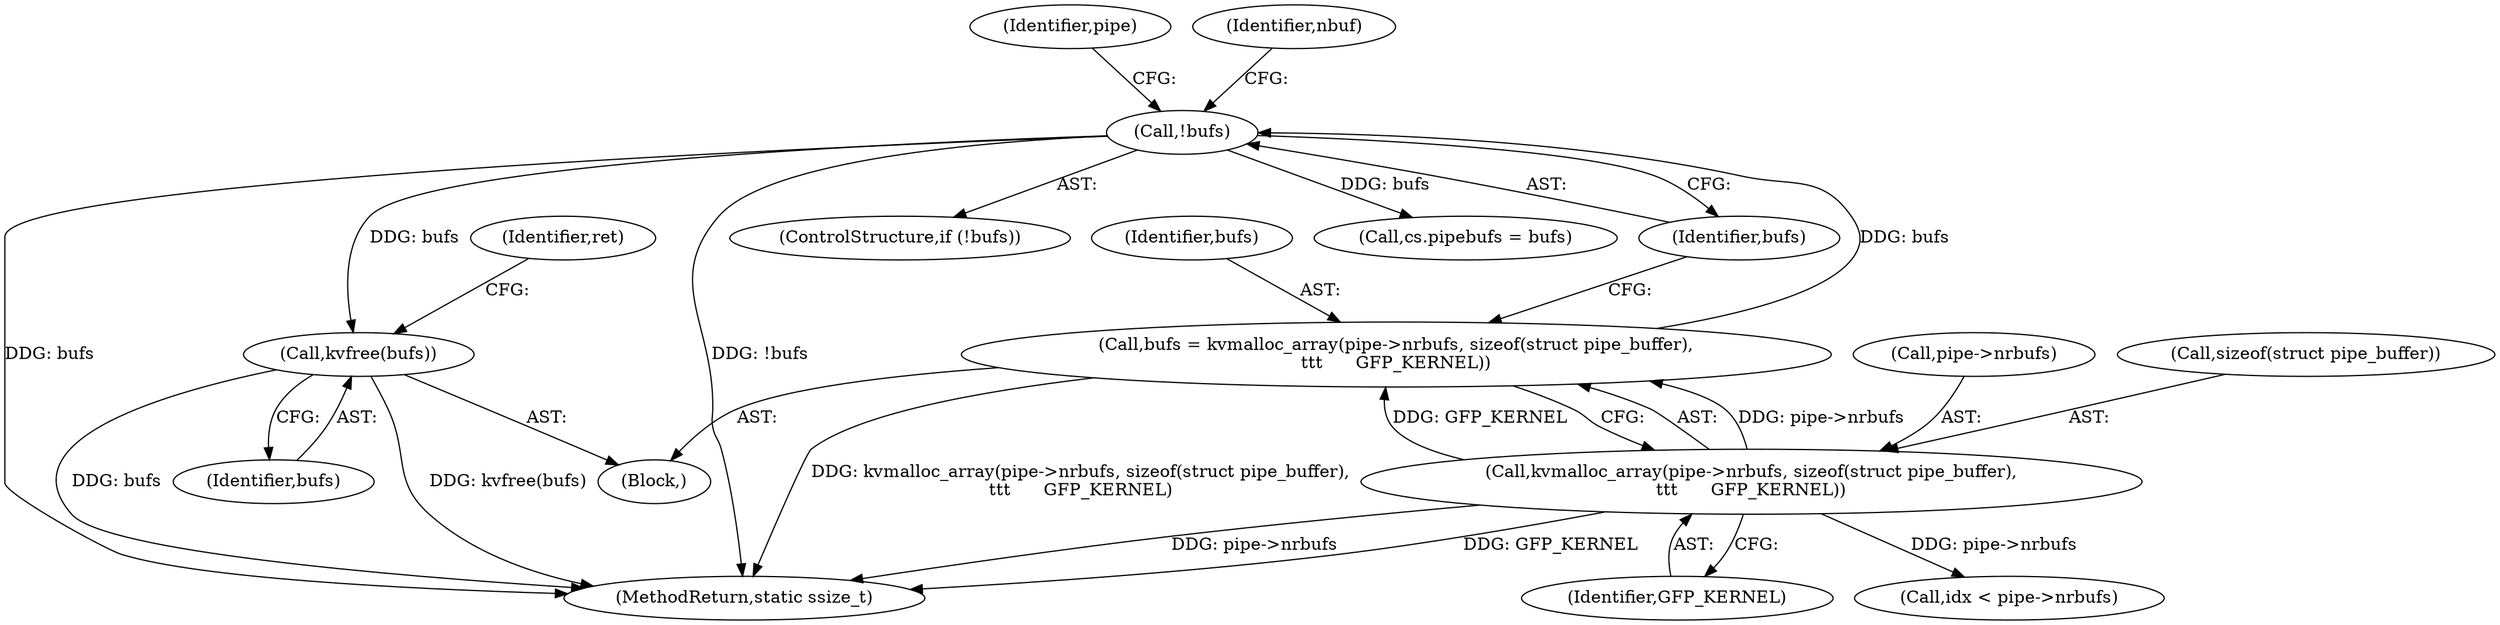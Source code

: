 digraph "0_linux_6b3a707736301c2128ca85ce85fb13f60b5e350a@API" {
"1000366" [label="(Call,kvfree(bufs))"];
"1000136" [label="(Call,!bufs)"];
"1000126" [label="(Call,bufs = kvmalloc_array(pipe->nrbufs, sizeof(struct pipe_buffer),\n\t\t\t      GFP_KERNEL))"];
"1000128" [label="(Call,kvmalloc_array(pipe->nrbufs, sizeof(struct pipe_buffer),\n\t\t\t      GFP_KERNEL))"];
"1000134" [label="(Identifier,GFP_KERNEL)"];
"1000132" [label="(Call,sizeof(struct pipe_buffer))"];
"1000155" [label="(Call,idx < pipe->nrbufs)"];
"1000129" [label="(Call,pipe->nrbufs)"];
"1000136" [label="(Call,!bufs)"];
"1000370" [label="(MethodReturn,static ssize_t)"];
"1000135" [label="(ControlStructure,if (!bufs))"];
"1000137" [label="(Identifier,bufs)"];
"1000106" [label="(Block,)"];
"1000366" [label="(Call,kvfree(bufs))"];
"1000140" [label="(Identifier,pipe)"];
"1000128" [label="(Call,kvmalloc_array(pipe->nrbufs, sizeof(struct pipe_buffer),\n\t\t\t      GFP_KERNEL))"];
"1000126" [label="(Call,bufs = kvmalloc_array(pipe->nrbufs, sizeof(struct pipe_buffer),\n\t\t\t      GFP_KERNEL))"];
"1000315" [label="(Call,cs.pipebufs = bufs)"];
"1000145" [label="(Identifier,nbuf)"];
"1000369" [label="(Identifier,ret)"];
"1000127" [label="(Identifier,bufs)"];
"1000367" [label="(Identifier,bufs)"];
"1000366" -> "1000106"  [label="AST: "];
"1000366" -> "1000367"  [label="CFG: "];
"1000367" -> "1000366"  [label="AST: "];
"1000369" -> "1000366"  [label="CFG: "];
"1000366" -> "1000370"  [label="DDG: bufs"];
"1000366" -> "1000370"  [label="DDG: kvfree(bufs)"];
"1000136" -> "1000366"  [label="DDG: bufs"];
"1000136" -> "1000135"  [label="AST: "];
"1000136" -> "1000137"  [label="CFG: "];
"1000137" -> "1000136"  [label="AST: "];
"1000140" -> "1000136"  [label="CFG: "];
"1000145" -> "1000136"  [label="CFG: "];
"1000136" -> "1000370"  [label="DDG: !bufs"];
"1000136" -> "1000370"  [label="DDG: bufs"];
"1000126" -> "1000136"  [label="DDG: bufs"];
"1000136" -> "1000315"  [label="DDG: bufs"];
"1000126" -> "1000106"  [label="AST: "];
"1000126" -> "1000128"  [label="CFG: "];
"1000127" -> "1000126"  [label="AST: "];
"1000128" -> "1000126"  [label="AST: "];
"1000137" -> "1000126"  [label="CFG: "];
"1000126" -> "1000370"  [label="DDG: kvmalloc_array(pipe->nrbufs, sizeof(struct pipe_buffer),\n\t\t\t      GFP_KERNEL)"];
"1000128" -> "1000126"  [label="DDG: pipe->nrbufs"];
"1000128" -> "1000126"  [label="DDG: GFP_KERNEL"];
"1000128" -> "1000134"  [label="CFG: "];
"1000129" -> "1000128"  [label="AST: "];
"1000132" -> "1000128"  [label="AST: "];
"1000134" -> "1000128"  [label="AST: "];
"1000128" -> "1000370"  [label="DDG: pipe->nrbufs"];
"1000128" -> "1000370"  [label="DDG: GFP_KERNEL"];
"1000128" -> "1000155"  [label="DDG: pipe->nrbufs"];
}
